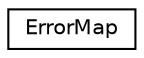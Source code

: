 digraph "Graphical Class Hierarchy"
{
 // LATEX_PDF_SIZE
  edge [fontname="Helvetica",fontsize="10",labelfontname="Helvetica",labelfontsize="10"];
  node [fontname="Helvetica",fontsize="10",shape=record];
  rankdir="LR";
  Node0 [label="ErrorMap",height=0.2,width=0.4,color="black", fillcolor="white", style="filled",URL="$classRERR_1_1ErrorMap.html",tooltip="Map from thread-local integer codes to errors."];
}
